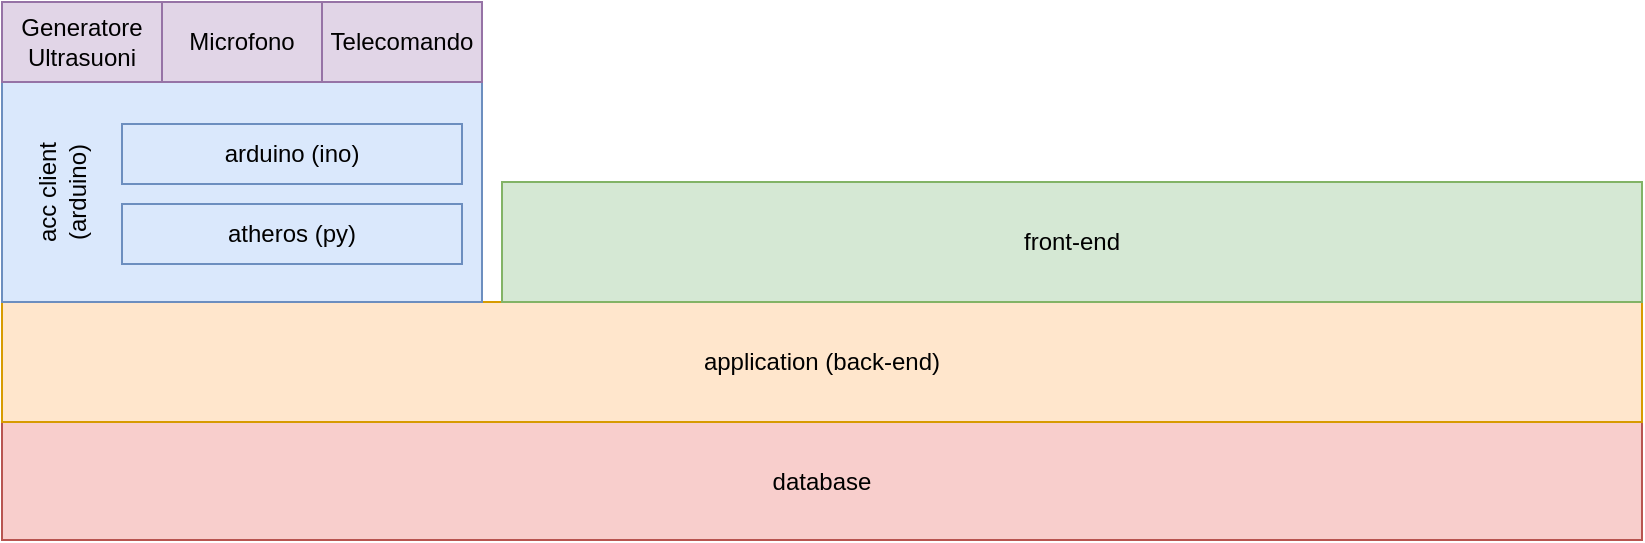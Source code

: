 <mxfile version="12.2.2" type="device" pages="1"><diagram id="dbqJYKA-LOA8s7yNBYhw" name="Page-1"><mxGraphModel dx="1106" dy="812" grid="1" gridSize="10" guides="1" tooltips="1" connect="1" arrows="1" fold="1" page="1" pageScale="1" pageWidth="1654" pageHeight="1169" math="0" shadow="0"><root><mxCell id="0"/><mxCell id="1" parent="0"/><mxCell id="PFqaEOPlfyGg8MPEYNV5-1" value="database" style="rounded=0;whiteSpace=wrap;html=1;fillColor=#f8cecc;strokeColor=#b85450;" parent="1" vertex="1"><mxGeometry x="420" y="400" width="820" height="59" as="geometry"/></mxCell><mxCell id="PFqaEOPlfyGg8MPEYNV5-2" value="&lt;span style=&quot;white-space: normal&quot;&gt;application (back-end)&lt;/span&gt;" style="rounded=0;whiteSpace=wrap;html=1;fillColor=#ffe6cc;strokeColor=#d79b00;" parent="1" vertex="1"><mxGeometry x="420" y="340" width="820" height="60" as="geometry"/></mxCell><mxCell id="PFqaEOPlfyGg8MPEYNV5-21" value="&lt;span style=&quot;white-space: normal&quot;&gt;front-end&lt;/span&gt;" style="rounded=0;whiteSpace=wrap;html=1;fillColor=#d5e8d4;strokeColor=#82b366;" parent="1" vertex="1"><mxGeometry x="670" y="280" width="570" height="60" as="geometry"/></mxCell><mxCell id="PFqaEOPlfyGg8MPEYNV5-22" value="" style="rounded=0;whiteSpace=wrap;html=1;fillColor=#dae8fc;strokeColor=#6c8ebf;" parent="1" vertex="1"><mxGeometry x="420" y="230" width="240" height="110" as="geometry"/></mxCell><mxCell id="uAT28WHJSfcVVCsYf1n0-1" value="Generatore&lt;br&gt;Ultrasuoni" style="rounded=0;whiteSpace=wrap;html=1;fillColor=#e1d5e7;strokeColor=#9673a6;" parent="1" vertex="1"><mxGeometry x="420" y="190" width="80" height="40" as="geometry"/></mxCell><mxCell id="uAT28WHJSfcVVCsYf1n0-2" value="Microfono" style="rounded=0;whiteSpace=wrap;html=1;fillColor=#e1d5e7;strokeColor=#9673a6;" parent="1" vertex="1"><mxGeometry x="500" y="190" width="80" height="40" as="geometry"/></mxCell><mxCell id="uAT28WHJSfcVVCsYf1n0-3" value="Telecomando" style="rounded=0;whiteSpace=wrap;html=1;fillColor=#e1d5e7;strokeColor=#9673a6;" parent="1" vertex="1"><mxGeometry x="580" y="190" width="80" height="40" as="geometry"/></mxCell><mxCell id="CbnyFQm1xmf3zCvAhZlz-8" value="acc client (arduino)" style="text;html=1;strokeColor=none;fillColor=none;align=center;verticalAlign=middle;whiteSpace=wrap;rounded=0;rotation=-90;" parent="1" vertex="1"><mxGeometry x="400" y="275" width="100" height="20" as="geometry"/></mxCell><mxCell id="CbnyFQm1xmf3zCvAhZlz-10" value="atheros (py)" style="rounded=0;whiteSpace=wrap;html=1;fillColor=#dae8fc;strokeColor=#6c8ebf;" parent="1" vertex="1"><mxGeometry x="480" y="291" width="170" height="30" as="geometry"/></mxCell><mxCell id="CbnyFQm1xmf3zCvAhZlz-11" value="arduino (ino)" style="rounded=0;whiteSpace=wrap;html=1;fillColor=#dae8fc;strokeColor=#6c8ebf;" parent="1" vertex="1"><mxGeometry x="480" y="251" width="170" height="30" as="geometry"/></mxCell></root></mxGraphModel></diagram></mxfile>